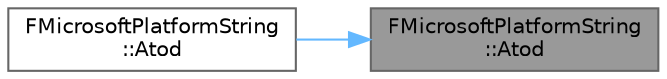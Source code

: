 digraph "FMicrosoftPlatformString::Atod"
{
 // INTERACTIVE_SVG=YES
 // LATEX_PDF_SIZE
  bgcolor="transparent";
  edge [fontname=Helvetica,fontsize=10,labelfontname=Helvetica,labelfontsize=10];
  node [fontname=Helvetica,fontsize=10,shape=box,height=0.2,width=0.4];
  rankdir="RL";
  Node1 [id="Node000001",label="FMicrosoftPlatformString\l::Atod",height=0.2,width=0.4,color="gray40", fillcolor="grey60", style="filled", fontcolor="black",tooltip=" "];
  Node1 -> Node2 [id="edge1_Node000001_Node000002",dir="back",color="steelblue1",style="solid",tooltip=" "];
  Node2 [id="Node000002",label="FMicrosoftPlatformString\l::Atod",height=0.2,width=0.4,color="grey40", fillcolor="white", style="filled",URL="$d8/d56/structFMicrosoftPlatformString.html#ad8409dc2c6484a0cbfa02893b4b7fa67",tooltip=" "];
}
